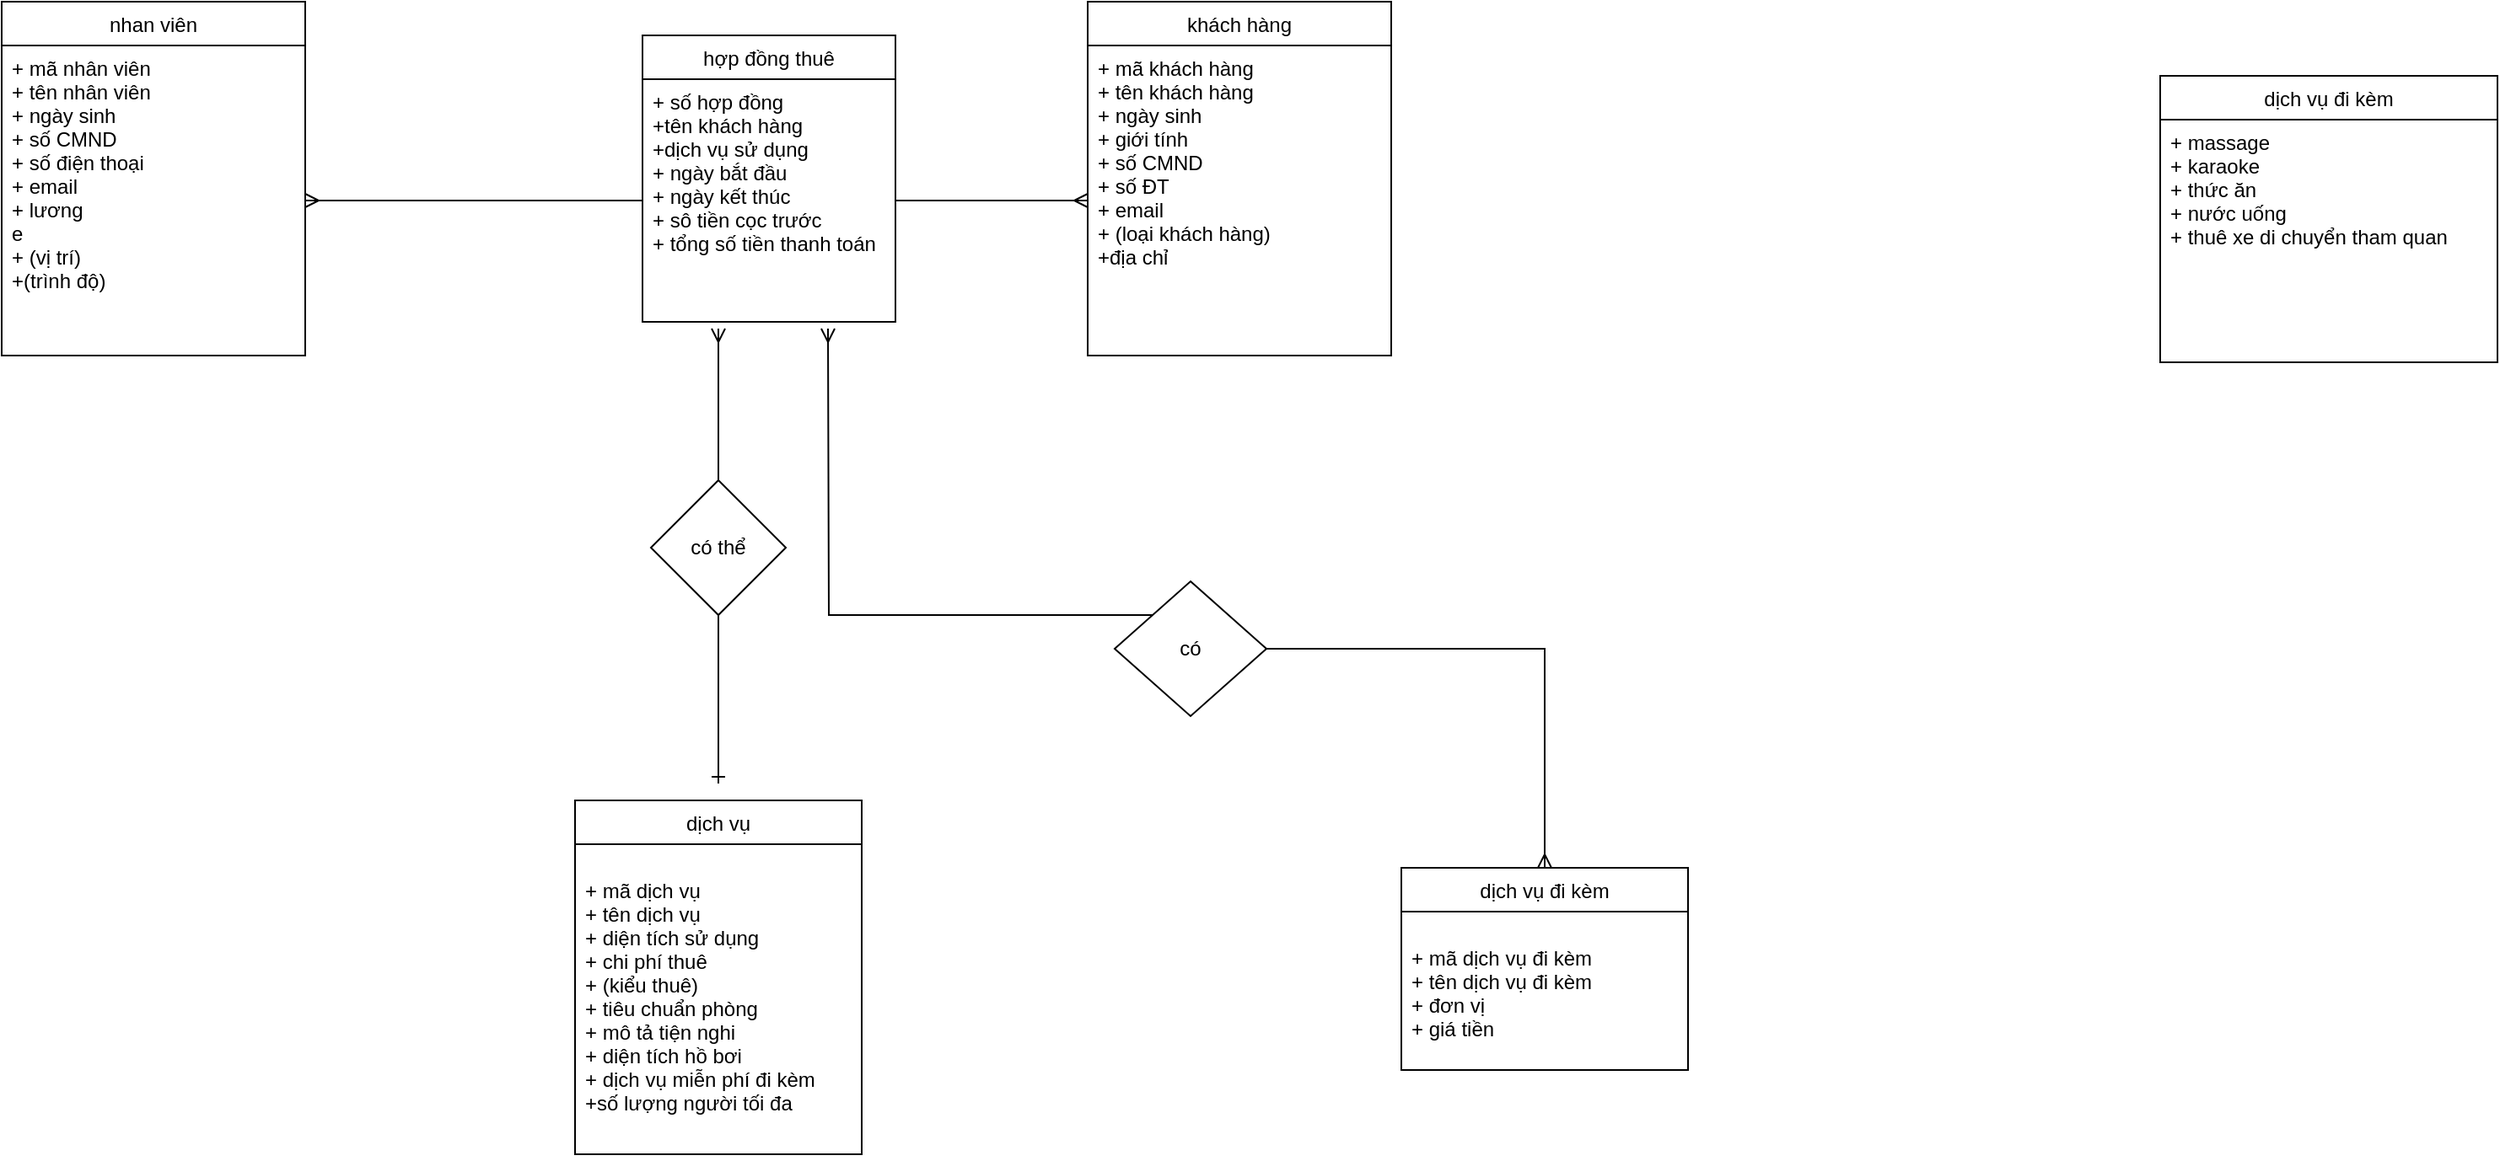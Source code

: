 <mxfile version="13.0.7" type="device"><diagram id="4IdliOlm-CIVthwUPSUQ" name="Trang-1"><mxGraphModel dx="1701" dy="593" grid="1" gridSize="10" guides="1" tooltips="1" connect="1" arrows="1" fold="1" page="1" pageScale="1" pageWidth="827" pageHeight="1169" math="0" shadow="0"><root><mxCell id="0"/><mxCell id="1" parent="0"/><mxCell id="dl2TsB5fgLvmYqq3pro2-118" value="dịch vụ đi kèm" style="swimlane;fontStyle=0;childLayout=stackLayout;horizontal=1;startSize=26;fillColor=none;horizontalStack=0;resizeParent=1;resizeParentMax=0;resizeLast=0;collapsible=1;marginBottom=0;" parent="1" vertex="1"><mxGeometry x="1050" y="130" width="200" height="170" as="geometry"><mxRectangle x="590" y="70" width="110" height="26" as="alternateBounds"/></mxGeometry></mxCell><mxCell id="dl2TsB5fgLvmYqq3pro2-119" value="+ massage&#10;+ karaoke&#10;+ thức ăn&#10;+ nước uống&#10;+ thuê xe di chuyển tham quan" style="text;strokeColor=none;fillColor=none;align=left;verticalAlign=top;spacingLeft=4;spacingRight=4;overflow=hidden;rotatable=0;points=[[0,0.5],[1,0.5]];portConstraint=eastwest;" parent="dl2TsB5fgLvmYqq3pro2-118" vertex="1"><mxGeometry y="26" width="200" height="144" as="geometry"/></mxCell><mxCell id="dl2TsB5fgLvmYqq3pro2-124" style="edgeStyle=orthogonalEdgeStyle;rounded=0;orthogonalLoop=1;jettySize=auto;html=1;entryX=0;entryY=0.5;entryDx=0;entryDy=0;endArrow=ERmany;endFill=0;" parent="1" source="dl2TsB5fgLvmYqq3pro2-115" target="dl2TsB5fgLvmYqq3pro2-102" edge="1"><mxGeometry relative="1" as="geometry"/></mxCell><mxCell id="dl2TsB5fgLvmYqq3pro2-125" style="edgeStyle=orthogonalEdgeStyle;rounded=0;orthogonalLoop=1;jettySize=auto;html=1;entryX=1;entryY=0.5;entryDx=0;entryDy=0;endArrow=ERmany;endFill=0;" parent="1" source="dl2TsB5fgLvmYqq3pro2-115" target="dl2TsB5fgLvmYqq3pro2-121" edge="1"><mxGeometry relative="1" as="geometry"/></mxCell><mxCell id="dl2TsB5fgLvmYqq3pro2-108" value="dịch vụ" style="swimlane;fontStyle=0;childLayout=stackLayout;horizontal=1;startSize=26;fillColor=none;horizontalStack=0;resizeParent=1;resizeParentMax=0;resizeLast=0;collapsible=1;marginBottom=0;" parent="1" vertex="1"><mxGeometry x="110" y="560" width="170" height="210" as="geometry"/></mxCell><mxCell id="dl2TsB5fgLvmYqq3pro2-111" value="&#10;+ mã dịch vụ&#10;+ tên dịch vụ&#10;+ diện tích sử dụng&#10;+ chi phí thuê&#10;+ (kiểu thuê)&#10;+ tiêu chuẩn phòng&#10;+ mô tả tiện nghi&#10;+ diện tích hồ bơi&#10;+ dịch vụ miễn phí đi kèm&#10;+số lượng người tối đa" style="text;strokeColor=none;fillColor=none;align=left;verticalAlign=top;spacingLeft=4;spacingRight=4;overflow=hidden;rotatable=0;points=[[0,0.5],[1,0.5]];portConstraint=eastwest;" parent="dl2TsB5fgLvmYqq3pro2-108" vertex="1"><mxGeometry y="26" width="170" height="184" as="geometry"/></mxCell><mxCell id="dl2TsB5fgLvmYqq3pro2-127" style="edgeStyle=orthogonalEdgeStyle;rounded=0;orthogonalLoop=1;jettySize=auto;html=1;endArrow=ERone;endFill=0;" parent="1" source="dl2TsB5fgLvmYqq3pro2-126" edge="1"><mxGeometry relative="1" as="geometry"><mxPoint x="195" y="550" as="targetPoint"/></mxGeometry></mxCell><mxCell id="dl2TsB5fgLvmYqq3pro2-128" style="edgeStyle=orthogonalEdgeStyle;rounded=0;orthogonalLoop=1;jettySize=auto;html=1;endArrow=ERmany;endFill=0;" parent="1" source="dl2TsB5fgLvmYqq3pro2-126" edge="1"><mxGeometry relative="1" as="geometry"><mxPoint x="195" y="280" as="targetPoint"/></mxGeometry></mxCell><mxCell id="dl2TsB5fgLvmYqq3pro2-126" value="có thể" style="rhombus;whiteSpace=wrap;html=1;" parent="1" vertex="1"><mxGeometry x="155" y="370" width="80" height="80" as="geometry"/></mxCell><mxCell id="un9EAja8mRZdP1Ma3z1l-1" value="dịch vụ đi kèm" style="swimlane;fontStyle=0;childLayout=stackLayout;horizontal=1;startSize=26;fillColor=none;horizontalStack=0;resizeParent=1;resizeParentMax=0;resizeLast=0;collapsible=1;marginBottom=0;" vertex="1" parent="1"><mxGeometry x="600" y="600" width="170" height="120" as="geometry"/></mxCell><mxCell id="un9EAja8mRZdP1Ma3z1l-2" value="&#10;+ mã dịch vụ đi kèm&#10;+ tên dịch vụ đi kèm&#10;+ đơn vị&#10;+ giá tiền" style="text;strokeColor=none;fillColor=none;align=left;verticalAlign=top;spacingLeft=4;spacingRight=4;overflow=hidden;rotatable=0;points=[[0,0.5],[1,0.5]];portConstraint=eastwest;" vertex="1" parent="un9EAja8mRZdP1Ma3z1l-1"><mxGeometry y="26" width="170" height="94" as="geometry"/></mxCell><mxCell id="un9EAja8mRZdP1Ma3z1l-7" style="edgeStyle=orthogonalEdgeStyle;rounded=0;orthogonalLoop=1;jettySize=auto;html=1;exitX=0;exitY=0;exitDx=0;exitDy=0;endArrow=ERmany;endFill=0;" edge="1" parent="1" source="un9EAja8mRZdP1Ma3z1l-3"><mxGeometry relative="1" as="geometry"><mxPoint x="260" y="280" as="targetPoint"/></mxGeometry></mxCell><mxCell id="un9EAja8mRZdP1Ma3z1l-8" style="edgeStyle=orthogonalEdgeStyle;rounded=0;orthogonalLoop=1;jettySize=auto;html=1;entryX=0.5;entryY=0;entryDx=0;entryDy=0;endArrow=ERmany;endFill=0;" edge="1" parent="1" source="un9EAja8mRZdP1Ma3z1l-3" target="un9EAja8mRZdP1Ma3z1l-1"><mxGeometry relative="1" as="geometry"/></mxCell><mxCell id="un9EAja8mRZdP1Ma3z1l-3" value="có" style="rhombus;whiteSpace=wrap;html=1;" vertex="1" parent="1"><mxGeometry x="430" y="430" width="90" height="80" as="geometry"/></mxCell><mxCell id="dl2TsB5fgLvmYqq3pro2-114" value="hợp đồng thuê" style="swimlane;fontStyle=0;childLayout=stackLayout;horizontal=1;startSize=26;fillColor=none;horizontalStack=0;resizeParent=1;resizeParentMax=0;resizeLast=0;collapsible=1;marginBottom=0;" parent="1" vertex="1"><mxGeometry x="150" y="106" width="150" height="170" as="geometry"><mxRectangle x="590" y="70" width="110" height="26" as="alternateBounds"/></mxGeometry></mxCell><mxCell id="dl2TsB5fgLvmYqq3pro2-115" value="+ số hợp đồng&#10;+tên khách hàng&#10;+dịch vụ sử dụng&#10;+ ngày bắt đầu&#10;+ ngày kết thúc&#10;+ sô tiền cọc trước&#10;+ tổng số tiền thanh toán" style="text;strokeColor=none;fillColor=none;align=left;verticalAlign=top;spacingLeft=4;spacingRight=4;overflow=hidden;rotatable=0;points=[[0,0.5],[1,0.5]];portConstraint=eastwest;" parent="dl2TsB5fgLvmYqq3pro2-114" vertex="1"><mxGeometry y="26" width="150" height="144" as="geometry"/></mxCell><mxCell id="dl2TsB5fgLvmYqq3pro2-100" value="khách hàng" style="swimlane;fontStyle=0;childLayout=stackLayout;horizontal=1;startSize=26;fillColor=none;horizontalStack=0;resizeParent=1;resizeParentMax=0;resizeLast=0;collapsible=1;marginBottom=0;" parent="1" vertex="1"><mxGeometry x="414" y="86" width="180" height="210" as="geometry"><mxRectangle x="190" y="760" width="80" height="26" as="alternateBounds"/></mxGeometry></mxCell><mxCell id="dl2TsB5fgLvmYqq3pro2-102" value="+ mã khách hàng&#10;+ tên khách hàng&#10;+ ngày sinh&#10;+ giới tính&#10;+ số CMND&#10;+ số ĐT&#10;+ email&#10;+ (loại khách hàng)&#10;+địa chỉ" style="text;strokeColor=none;fillColor=none;align=left;verticalAlign=top;spacingLeft=4;spacingRight=4;overflow=hidden;rotatable=0;points=[[0,0.5],[1,0.5]];portConstraint=eastwest;" parent="dl2TsB5fgLvmYqq3pro2-100" vertex="1"><mxGeometry y="26" width="180" height="184" as="geometry"/></mxCell><mxCell id="dl2TsB5fgLvmYqq3pro2-120" value="nhan viên" style="swimlane;fontStyle=0;childLayout=stackLayout;horizontal=1;startSize=26;fillColor=none;horizontalStack=0;resizeParent=1;resizeParentMax=0;resizeLast=0;collapsible=1;marginBottom=0;" parent="1" vertex="1"><mxGeometry x="-230" y="86" width="180" height="210" as="geometry"><mxRectangle x="190" y="760" width="80" height="26" as="alternateBounds"/></mxGeometry></mxCell><mxCell id="dl2TsB5fgLvmYqq3pro2-121" value="+ mã nhân viên&#10;+ tên nhân viên&#10;+ ngày sinh&#10;+ số CMND &#10;+ số điện thoại&#10;+ email&#10;+ lương&#10;e&#10;+ (vị trí)&#10;+(trình độ)&#10;&#10;&#10;" style="text;strokeColor=none;fillColor=none;align=left;verticalAlign=top;spacingLeft=4;spacingRight=4;overflow=hidden;rotatable=0;points=[[0,0.5],[1,0.5]];portConstraint=eastwest;" parent="dl2TsB5fgLvmYqq3pro2-120" vertex="1"><mxGeometry y="26" width="180" height="184" as="geometry"/></mxCell></root></mxGraphModel></diagram></mxfile>